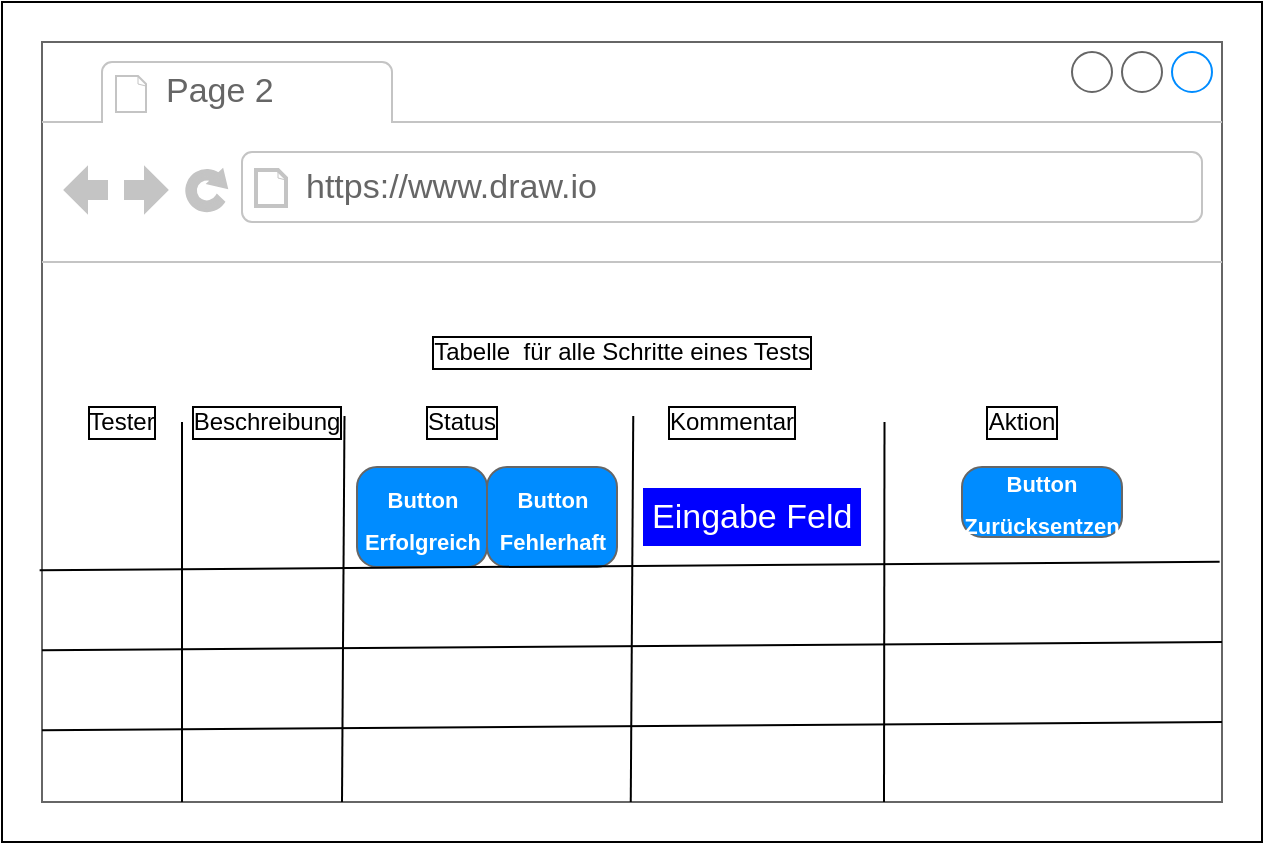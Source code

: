 <mxfile>
    <diagram id="UTuRQX_oI-xC16K8ussf" name="Page-1">
        <mxGraphModel dx="1165" dy="638" grid="1" gridSize="10" guides="1" tooltips="1" connect="1" arrows="1" fold="1" page="1" pageScale="1" pageWidth="850" pageHeight="1100" math="0" shadow="0">
            <root>
                <mxCell id="0"/>
                <mxCell id="1" parent="0"/>
                <mxCell id="2" value="" style="rounded=0;whiteSpace=wrap;html=1;" vertex="1" parent="1">
                    <mxGeometry x="130" y="410" width="630" height="420" as="geometry"/>
                </mxCell>
                <mxCell id="3" value="" style="strokeWidth=1;shadow=0;dashed=0;align=center;html=1;shape=mxgraph.mockup.containers.browserWindow;rSize=0;strokeColor=#666666;strokeColor2=#008cff;strokeColor3=#c4c4c4;mainText=,;recursiveResize=0;" vertex="1" parent="1">
                    <mxGeometry x="150" y="430" width="590" height="380" as="geometry"/>
                </mxCell>
                <mxCell id="4" value="Page 2" style="strokeWidth=1;shadow=0;dashed=0;align=center;html=1;shape=mxgraph.mockup.containers.anchor;fontSize=17;fontColor=#666666;align=left;" vertex="1" parent="3">
                    <mxGeometry x="60" y="12" width="110" height="26" as="geometry"/>
                </mxCell>
                <mxCell id="5" value="https://www.draw.io" style="strokeWidth=1;shadow=0;dashed=0;align=center;html=1;shape=mxgraph.mockup.containers.anchor;rSize=0;fontSize=17;fontColor=#666666;align=left;" vertex="1" parent="3">
                    <mxGeometry x="130" y="60" width="250" height="26" as="geometry"/>
                </mxCell>
                <mxCell id="6" value="Tester" style="text;html=1;strokeColor=none;fillColor=none;align=center;verticalAlign=middle;whiteSpace=wrap;rounded=0;shadow=1;glass=0;labelBorderColor=default;sketch=1;" vertex="1" parent="3">
                    <mxGeometry x="10" y="175" width="60" height="30" as="geometry"/>
                </mxCell>
                <mxCell id="7" value="Kommentar" style="text;html=1;strokeColor=none;fillColor=none;align=center;verticalAlign=middle;whiteSpace=wrap;rounded=0;shadow=1;glass=0;labelBorderColor=default;sketch=1;" vertex="1" parent="3">
                    <mxGeometry x="310" y="175" width="70" height="30" as="geometry"/>
                </mxCell>
                <mxCell id="8" value="Status" style="text;html=1;strokeColor=none;fillColor=none;align=center;verticalAlign=middle;whiteSpace=wrap;rounded=0;shadow=1;glass=0;labelBorderColor=default;sketch=1;" vertex="1" parent="3">
                    <mxGeometry x="180" y="175" width="60" height="30" as="geometry"/>
                </mxCell>
                <mxCell id="9" value="Aktion" style="text;html=1;strokeColor=none;fillColor=none;align=center;verticalAlign=middle;whiteSpace=wrap;rounded=0;shadow=1;glass=0;labelBorderColor=default;sketch=1;" vertex="1" parent="3">
                    <mxGeometry x="460" y="175" width="60" height="30" as="geometry"/>
                </mxCell>
                <mxCell id="11" value="Beschreibung" style="text;html=1;strokeColor=none;fillColor=none;align=center;verticalAlign=middle;whiteSpace=wrap;rounded=0;shadow=1;glass=0;labelBorderColor=default;sketch=1;" vertex="1" parent="3">
                    <mxGeometry x="85" y="175" width="55" height="30" as="geometry"/>
                </mxCell>
                <mxCell id="12" value="Tabelle&amp;nbsp; für alle Schritte eines Tests" style="text;html=1;strokeColor=none;fillColor=none;align=center;verticalAlign=middle;whiteSpace=wrap;rounded=0;shadow=1;glass=0;labelBorderColor=default;sketch=1;" vertex="1" parent="3">
                    <mxGeometry x="180" y="140" width="220" height="30" as="geometry"/>
                </mxCell>
                <mxCell id="13" value="" style="endArrow=none;html=1;entryX=1;entryY=0.5;entryDx=0;entryDy=0;" edge="1" parent="3" target="6">
                    <mxGeometry width="50" height="50" relative="1" as="geometry">
                        <mxPoint x="70" y="380" as="sourcePoint"/>
                        <mxPoint x="110" y="260" as="targetPoint"/>
                        <Array as="points">
                            <mxPoint x="70" y="240"/>
                        </Array>
                    </mxGeometry>
                </mxCell>
                <mxCell id="14" value="" style="endArrow=none;html=1;entryX=1;entryY=0.5;entryDx=0;entryDy=0;" edge="1" parent="3">
                    <mxGeometry width="50" height="50" relative="1" as="geometry">
                        <mxPoint x="421" y="380" as="sourcePoint"/>
                        <mxPoint x="421.25" y="190" as="targetPoint"/>
                    </mxGeometry>
                </mxCell>
                <mxCell id="16" value="" style="endArrow=none;html=1;entryX=1;entryY=0.5;entryDx=0;entryDy=0;exitX=0.125;exitY=1.008;exitDx=0;exitDy=0;exitPerimeter=0;" edge="1" parent="3">
                    <mxGeometry width="50" height="50" relative="1" as="geometry">
                        <mxPoint x="294.38" y="380" as="sourcePoint"/>
                        <mxPoint x="295.63" y="186.96" as="targetPoint"/>
                    </mxGeometry>
                </mxCell>
                <mxCell id="17" value="" style="endArrow=none;html=1;entryX=1;entryY=0.5;entryDx=0;entryDy=0;exitX=0.125;exitY=1.008;exitDx=0;exitDy=0;exitPerimeter=0;" edge="1" parent="3">
                    <mxGeometry width="50" height="50" relative="1" as="geometry">
                        <mxPoint x="150" y="380" as="sourcePoint"/>
                        <mxPoint x="151.25" y="186.96" as="targetPoint"/>
                    </mxGeometry>
                </mxCell>
                <mxCell id="20" value="" style="endArrow=none;html=1;entryX=0.998;entryY=0.684;entryDx=0;entryDy=0;entryPerimeter=0;exitX=-0.002;exitY=0.695;exitDx=0;exitDy=0;exitPerimeter=0;" edge="1" parent="3">
                    <mxGeometry width="50" height="50" relative="1" as="geometry">
                        <mxPoint x="-5.684e-14" y="304.18" as="sourcePoint"/>
                        <mxPoint x="590.0" y="300.0" as="targetPoint"/>
                    </mxGeometry>
                </mxCell>
                <mxCell id="21" value="" style="endArrow=none;html=1;entryX=0.998;entryY=0.684;entryDx=0;entryDy=0;entryPerimeter=0;exitX=-0.002;exitY=0.695;exitDx=0;exitDy=0;exitPerimeter=0;" edge="1" parent="3">
                    <mxGeometry width="50" height="50" relative="1" as="geometry">
                        <mxPoint x="-5.684e-14" y="344.18" as="sourcePoint"/>
                        <mxPoint x="590.0" y="340.0" as="targetPoint"/>
                    </mxGeometry>
                </mxCell>
                <mxCell id="23" value="&lt;font style=&quot;font-size: 11px;&quot;&gt;Button&lt;br&gt;Erfolgreich&lt;/font&gt;" style="strokeWidth=1;shadow=0;dashed=0;align=center;html=1;shape=mxgraph.mockup.buttons.button;strokeColor=#666666;fontColor=#ffffff;mainText=;buttonStyle=round;fontSize=17;fontStyle=1;fillColor=#008cff;whiteSpace=wrap;" vertex="1" parent="3">
                    <mxGeometry x="157.5" y="212.5" width="65" height="50" as="geometry"/>
                </mxCell>
                <mxCell id="25" value="&lt;font style=&quot;font-size: 11px;&quot;&gt;Button&lt;br&gt;Fehlerhaft&lt;/font&gt;" style="strokeWidth=1;shadow=0;dashed=0;align=center;html=1;shape=mxgraph.mockup.buttons.button;strokeColor=#666666;fontColor=#ffffff;mainText=;buttonStyle=round;fontSize=17;fontStyle=1;fillColor=#008cff;whiteSpace=wrap;" vertex="1" parent="3">
                    <mxGeometry x="222.5" y="212.5" width="65" height="50" as="geometry"/>
                </mxCell>
                <mxCell id="26" value="&lt;span style=&quot;font-size: 11px;&quot;&gt;Button&lt;br&gt;&lt;/span&gt;&lt;span style=&quot;font-size: 11px;&quot;&gt;Zurücksentzen&lt;/span&gt;" style="strokeWidth=1;shadow=0;dashed=0;align=center;html=1;shape=mxgraph.mockup.buttons.button;strokeColor=#666666;fontColor=#ffffff;mainText=;buttonStyle=round;fontSize=17;fontStyle=1;fillColor=#008cff;whiteSpace=wrap;" vertex="1" parent="3">
                    <mxGeometry x="460" y="212.5" width="80" height="35" as="geometry"/>
                </mxCell>
                <mxCell id="27" value="Eingabe Feld" style="strokeWidth=1;shadow=0;dashed=0;align=center;html=1;shape=mxgraph.mockup.forms.pwField;strokeColor=#FFFFFF;mainText=;align=left;fontColor=#FFFFFF;fontSize=17;spacingLeft=3;fillColor=#0000FF;gradientColor=none;" vertex="1" parent="3">
                    <mxGeometry x="300" y="222.5" width="110" height="30" as="geometry"/>
                </mxCell>
                <mxCell id="22" value="" style="endArrow=none;html=1;entryX=0.998;entryY=0.684;entryDx=0;entryDy=0;entryPerimeter=0;exitX=-0.002;exitY=0.695;exitDx=0;exitDy=0;exitPerimeter=0;" edge="1" parent="1" source="3" target="3">
                    <mxGeometry width="50" height="50" relative="1" as="geometry">
                        <mxPoint x="320" y="750" as="sourcePoint"/>
                        <mxPoint x="370" y="700" as="targetPoint"/>
                    </mxGeometry>
                </mxCell>
            </root>
        </mxGraphModel>
    </diagram>
</mxfile>